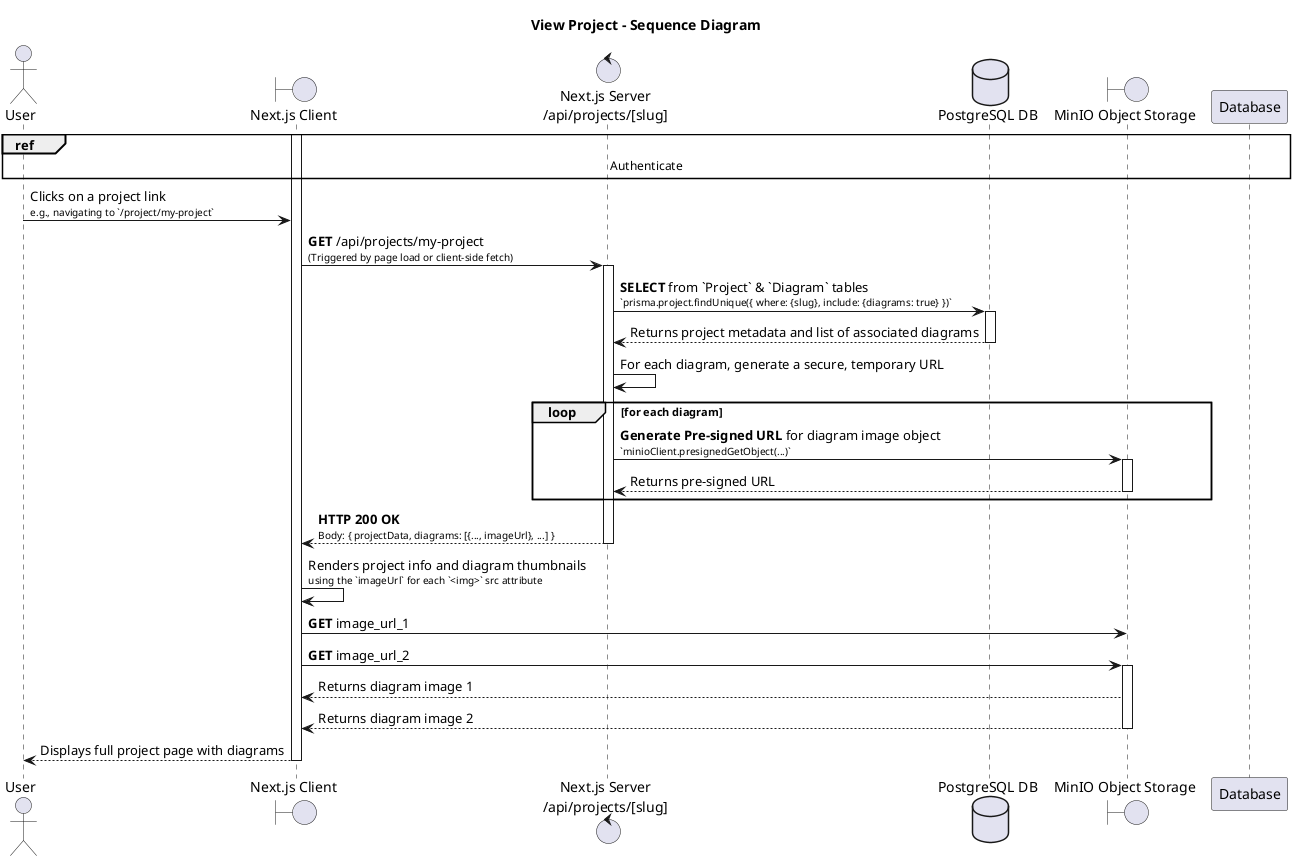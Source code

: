 @startuml
title View Project - Sequence Diagram

actor User
boundary "Next.js Client" as Client
control "Next.js Server\n/api/projects/[slug]" as Server
database "PostgreSQL DB" as DB
boundary "MinIO Object Storage" as MinIO

' skinparam sequence {
'     ArrowColor #555
'     ActorBorderColor #555
'     LifeLineBorderColor #555
'     ParticipantBorderColor #007bff
'     DatabaseBorderColor #d9534f
'     ControlBorderColor #5cb85c
'     BoundaryBorderColor #f0ad4e
' }
ref over User, Database: Authenticate


activate Client
User -> Client: Clicks on a project link\n<font size=10>e.g., navigating to `/project/my-project`</font>

Client -> Server: **GET** /api/projects/my-project\n<font size=10>(Triggered by page load or client-side fetch)</font>
activate Server

Server -> DB: **SELECT** from `Project` & `Diagram` tables\n<font size=10>`prisma.project.findUnique({ where: {slug}, include: {diagrams: true} })`</font>
activate DB
DB --> Server: Returns project metadata and list of associated diagrams
deactivate DB

Server -> Server: For each diagram, generate a secure, temporary URL
loop for each diagram
    Server -> MinIO: **Generate Pre-signed URL** for diagram image object\n<font size=10>`minioClient.presignedGetObject(...)`</font>
    activate MinIO
    MinIO --> Server: Returns pre-signed URL
    deactivate MinIO
end

Server --> Client: **HTTP 200 OK**\n<font size=10>Body: { projectData, diagrams: [{..., imageUrl}, ...] }</font>
deactivate Server

Client -> Client: Renders project info and diagram thumbnails\n<font size=10>using the `imageUrl` for each `<img>` src attribute</font>

Client -> MinIO: **GET** image_url_1
Client -> MinIO: **GET** image_url_2
' ...
activate MinIO
MinIO --> Client: Returns diagram image 1
MinIO --> Client: Returns diagram image 2
' ...
deactivate MinIO

Client --> User: Displays full project page with diagrams
deactivate Client

@enduml